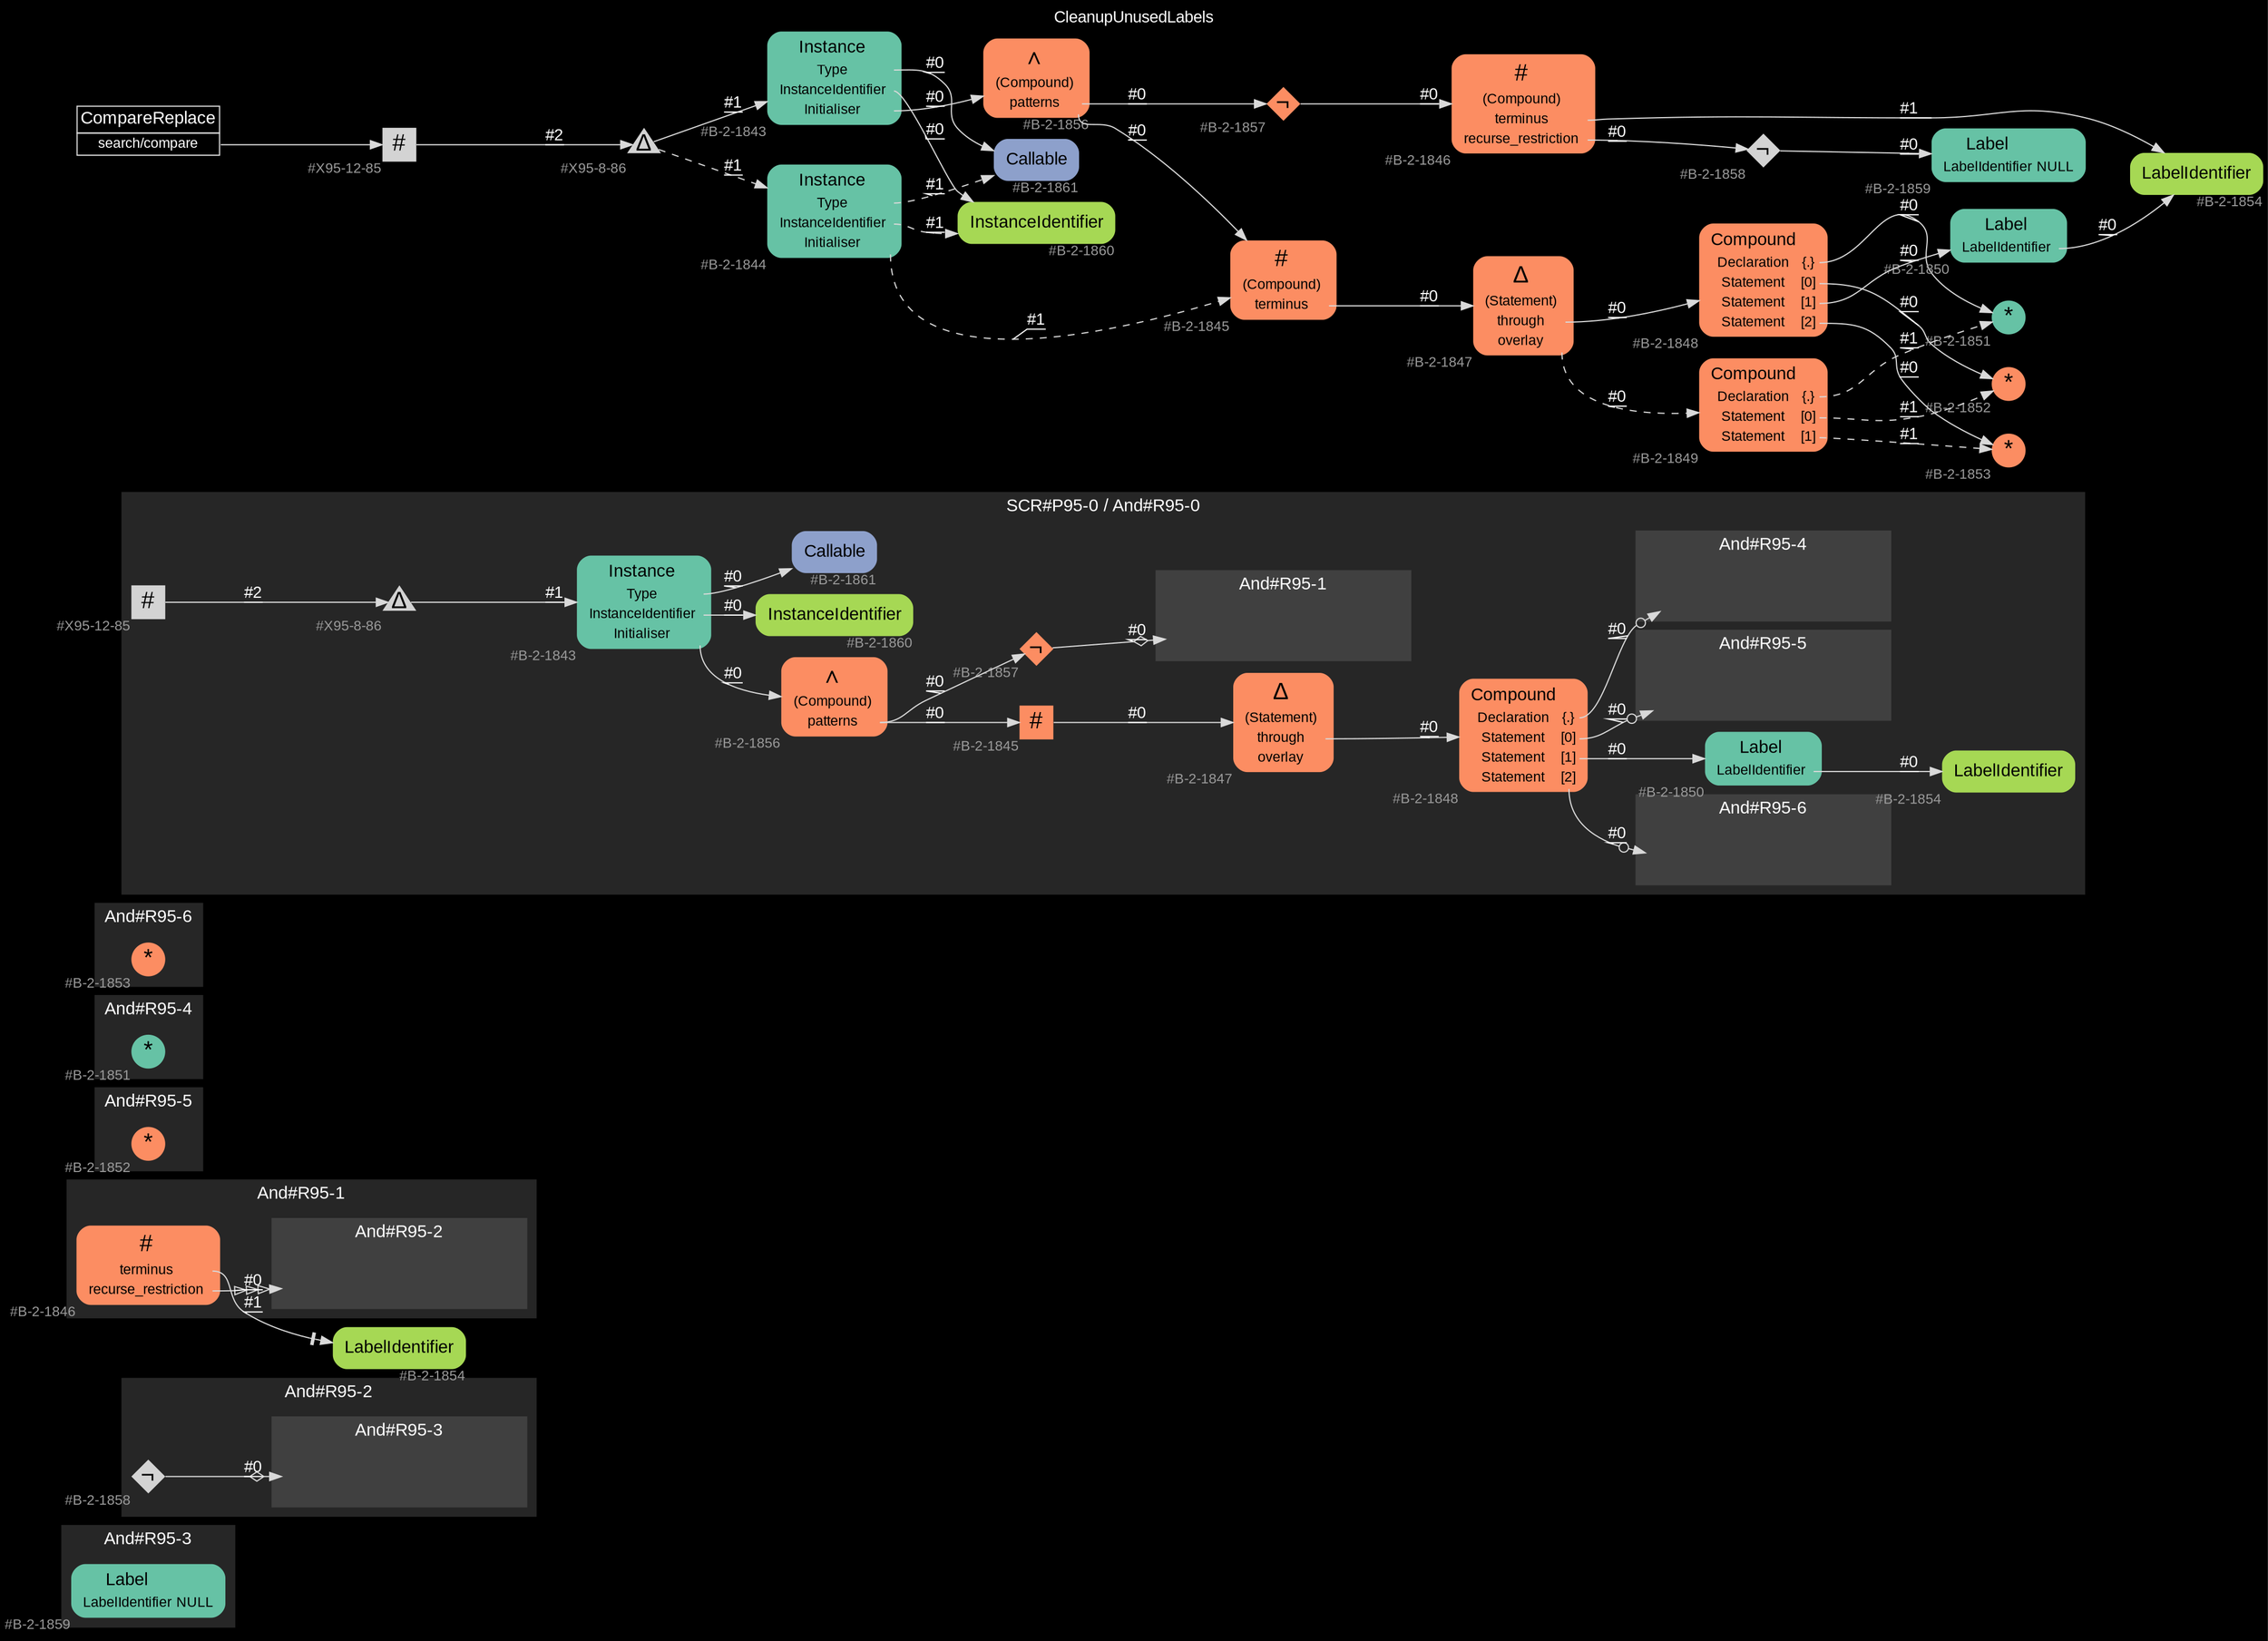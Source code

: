 digraph "CleanupUnusedLabels" {
label = "CleanupUnusedLabels"
labelloc = t
graph [
    rankdir = "LR"
    ranksep = 0.3
    bgcolor = black
    color = grey85
    fontcolor = white
    fontname = "Arial"
];
node [
    fontname = "Arial"
];
edge [
    fontname = "Arial"
];

// -------------------- figure And#R95-3 --------------------
// -------- region And#R95-3 ----------
subgraph "clusterAnd#R95-3" {
    label = "And#R95-3"
    style = "filled"
    color = gray15
    fontsize = "15"
    // -------- block And#R95-3/#B-2-1859 ----------
    "And#R95-3/#B-2-1859" [
        fillcolor = "/set28/1"
        xlabel = "#B-2-1859"
        fontsize = "12"
        fontcolor = grey60
        shape = "plaintext"
        label = <<TABLE BORDER="0" CELLBORDER="0" CELLSPACING="0">
         <TR><TD><FONT COLOR="black" POINT-SIZE="15">Label</FONT></TD></TR>
         <TR><TD><FONT COLOR="black" POINT-SIZE="12">LabelIdentifier</FONT></TD><TD PORT="port0"><FONT COLOR="black" POINT-SIZE="12">NULL</FONT></TD></TR>
        </TABLE>>
        style = "rounded,filled"
    ];
    
}


// -------------------- figure And#R95-2 --------------------
// -------- region And#R95-2 ----------
subgraph "clusterAnd#R95-2" {
    label = "And#R95-2"
    style = "filled"
    color = gray15
    fontsize = "15"
    // -------- block And#R95-2/#B-2-1858 ----------
    "And#R95-2/#B-2-1858" [
        xlabel = "#B-2-1858"
        fontsize = "12"
        fontcolor = grey60
        shape = "diamond"
        label = <<FONT COLOR="black" POINT-SIZE="20">¬</FONT>>
        style = "filled"
        penwidth = 0.0
        fixedsize = true
        width = 0.4
        height = 0.4
    ];
    
    // -------- region And#R95-2/And#R95-3 ----------
    subgraph "clusterAnd#R95-2/And#R95-3" {
        label = "And#R95-3"
        style = "filled"
        color = gray25
        fontsize = "15"
        // -------- block And#R95-2/And#R95-3/#B-2-1859 ----------
        "And#R95-2/And#R95-3/#B-2-1859" [
            fillcolor = "/set28/1"
            xlabel = "#B-2-1859"
            fontsize = "12"
            fontcolor = grey60
            shape = "none"
            style = "invisible"
        ];
        
    }
    
}

"And#R95-2/#B-2-1858" -> "And#R95-2/And#R95-3/#B-2-1859" [
    arrowhead="normalnoneodiamond"
    label = "#0"
    decorate = true
    color = grey85
    fontcolor = white
];


// -------------------- figure And#R95-1 --------------------
// -------- region And#R95-1 ----------
subgraph "clusterAnd#R95-1" {
    label = "And#R95-1"
    style = "filled"
    color = gray15
    fontsize = "15"
    // -------- block And#R95-1/#B-2-1846 ----------
    "And#R95-1/#B-2-1846" [
        fillcolor = "/set28/2"
        xlabel = "#B-2-1846"
        fontsize = "12"
        fontcolor = grey60
        shape = "plaintext"
        label = <<TABLE BORDER="0" CELLBORDER="0" CELLSPACING="0">
         <TR><TD><FONT COLOR="black" POINT-SIZE="20">#</FONT></TD></TR>
         <TR><TD><FONT COLOR="black" POINT-SIZE="12">terminus</FONT></TD><TD PORT="port0"></TD></TR>
         <TR><TD><FONT COLOR="black" POINT-SIZE="12">recurse_restriction</FONT></TD><TD PORT="port1"></TD></TR>
        </TABLE>>
        style = "rounded,filled"
    ];
    
    // -------- region And#R95-1/And#R95-2 ----------
    subgraph "clusterAnd#R95-1/And#R95-2" {
        label = "And#R95-2"
        style = "filled"
        color = gray25
        fontsize = "15"
        // -------- block And#R95-1/And#R95-2/#B-2-1858 ----------
        "And#R95-1/And#R95-2/#B-2-1858" [
            xlabel = "#B-2-1858"
            fontsize = "12"
            fontcolor = grey60
            shape = "none"
            style = "invisible"
        ];
        
    }
    
}

// -------- block And#R95-1/#B-2-1854 ----------
"And#R95-1/#B-2-1854" [
    fillcolor = "/set28/5"
    xlabel = "#B-2-1854"
    fontsize = "12"
    fontcolor = grey60
    shape = "plaintext"
    label = <<TABLE BORDER="0" CELLBORDER="0" CELLSPACING="0">
     <TR><TD><FONT COLOR="black" POINT-SIZE="15">LabelIdentifier</FONT></TD></TR>
    </TABLE>>
    style = "rounded,filled"
];

"And#R95-1/#B-2-1846":port0 -> "And#R95-1/#B-2-1854" [
    arrowhead="normalnonetee"
    label = "#1"
    decorate = true
    color = grey85
    fontcolor = white
];

"And#R95-1/#B-2-1846":port1 -> "And#R95-1/And#R95-2/#B-2-1858" [
    arrowhead="normalonormalonormalonormal"
    label = "#0"
    decorate = true
    color = grey85
    fontcolor = white
];


// -------------------- figure And#R95-5 --------------------
// -------- region And#R95-5 ----------
subgraph "clusterAnd#R95-5" {
    label = "And#R95-5"
    style = "filled"
    color = gray15
    fontsize = "15"
    // -------- block And#R95-5/#B-2-1852 ----------
    "And#R95-5/#B-2-1852" [
        fillcolor = "/set28/2"
        xlabel = "#B-2-1852"
        fontsize = "12"
        fontcolor = grey60
        shape = "circle"
        label = <<FONT COLOR="black" POINT-SIZE="20">*</FONT>>
        style = "filled"
        penwidth = 0.0
        fixedsize = true
        width = 0.4
        height = 0.4
    ];
    
}


// -------------------- figure And#R95-4 --------------------
// -------- region And#R95-4 ----------
subgraph "clusterAnd#R95-4" {
    label = "And#R95-4"
    style = "filled"
    color = gray15
    fontsize = "15"
    // -------- block And#R95-4/#B-2-1851 ----------
    "And#R95-4/#B-2-1851" [
        fillcolor = "/set28/1"
        xlabel = "#B-2-1851"
        fontsize = "12"
        fontcolor = grey60
        shape = "circle"
        label = <<FONT COLOR="black" POINT-SIZE="20">*</FONT>>
        style = "filled"
        penwidth = 0.0
        fixedsize = true
        width = 0.4
        height = 0.4
    ];
    
}


// -------------------- figure And#R95-6 --------------------
// -------- region And#R95-6 ----------
subgraph "clusterAnd#R95-6" {
    label = "And#R95-6"
    style = "filled"
    color = gray15
    fontsize = "15"
    // -------- block And#R95-6/#B-2-1853 ----------
    "And#R95-6/#B-2-1853" [
        fillcolor = "/set28/2"
        xlabel = "#B-2-1853"
        fontsize = "12"
        fontcolor = grey60
        shape = "circle"
        label = <<FONT COLOR="black" POINT-SIZE="20">*</FONT>>
        style = "filled"
        penwidth = 0.0
        fixedsize = true
        width = 0.4
        height = 0.4
    ];
    
}


// -------------------- figure And#R95-0 --------------------
// -------- region And#R95-0 ----------
subgraph "clusterAnd#R95-0" {
    label = "SCR#P95-0 / And#R95-0"
    style = "filled"
    color = gray15
    fontsize = "15"
    // -------- block And#R95-0/#B-2-1856 ----------
    "And#R95-0/#B-2-1856" [
        fillcolor = "/set28/2"
        xlabel = "#B-2-1856"
        fontsize = "12"
        fontcolor = grey60
        shape = "plaintext"
        label = <<TABLE BORDER="0" CELLBORDER="0" CELLSPACING="0">
         <TR><TD><FONT COLOR="black" POINT-SIZE="20">∧</FONT></TD></TR>
         <TR><TD><FONT COLOR="black" POINT-SIZE="12">(Compound)</FONT></TD><TD PORT="port0"></TD></TR>
         <TR><TD><FONT COLOR="black" POINT-SIZE="12">patterns</FONT></TD><TD PORT="port1"></TD></TR>
        </TABLE>>
        style = "rounded,filled"
    ];
    
    // -------- block And#R95-0/#X95-12-85 ----------
    "And#R95-0/#X95-12-85" [
        xlabel = "#X95-12-85"
        fontsize = "12"
        fontcolor = grey60
        shape = "square"
        label = <<FONT COLOR="black" POINT-SIZE="20">#</FONT>>
        style = "filled"
        penwidth = 0.0
        fixedsize = true
        width = 0.4
        height = 0.4
    ];
    
    // -------- block And#R95-0/#B-2-1850 ----------
    "And#R95-0/#B-2-1850" [
        fillcolor = "/set28/1"
        xlabel = "#B-2-1850"
        fontsize = "12"
        fontcolor = grey60
        shape = "plaintext"
        label = <<TABLE BORDER="0" CELLBORDER="0" CELLSPACING="0">
         <TR><TD><FONT COLOR="black" POINT-SIZE="15">Label</FONT></TD></TR>
         <TR><TD><FONT COLOR="black" POINT-SIZE="12">LabelIdentifier</FONT></TD><TD PORT="port0"></TD></TR>
        </TABLE>>
        style = "rounded,filled"
    ];
    
    // -------- block And#R95-0/#B-2-1861 ----------
    "And#R95-0/#B-2-1861" [
        fillcolor = "/set28/3"
        xlabel = "#B-2-1861"
        fontsize = "12"
        fontcolor = grey60
        shape = "plaintext"
        label = <<TABLE BORDER="0" CELLBORDER="0" CELLSPACING="0">
         <TR><TD><FONT COLOR="black" POINT-SIZE="15">Callable</FONT></TD></TR>
        </TABLE>>
        style = "rounded,filled"
    ];
    
    // -------- block And#R95-0/#B-2-1860 ----------
    "And#R95-0/#B-2-1860" [
        fillcolor = "/set28/5"
        xlabel = "#B-2-1860"
        fontsize = "12"
        fontcolor = grey60
        shape = "plaintext"
        label = <<TABLE BORDER="0" CELLBORDER="0" CELLSPACING="0">
         <TR><TD><FONT COLOR="black" POINT-SIZE="15">InstanceIdentifier</FONT></TD></TR>
        </TABLE>>
        style = "rounded,filled"
    ];
    
    // -------- block And#R95-0/#B-2-1843 ----------
    "And#R95-0/#B-2-1843" [
        fillcolor = "/set28/1"
        xlabel = "#B-2-1843"
        fontsize = "12"
        fontcolor = grey60
        shape = "plaintext"
        label = <<TABLE BORDER="0" CELLBORDER="0" CELLSPACING="0">
         <TR><TD><FONT COLOR="black" POINT-SIZE="15">Instance</FONT></TD></TR>
         <TR><TD><FONT COLOR="black" POINT-SIZE="12">Type</FONT></TD><TD PORT="port0"></TD></TR>
         <TR><TD><FONT COLOR="black" POINT-SIZE="12">InstanceIdentifier</FONT></TD><TD PORT="port1"></TD></TR>
         <TR><TD><FONT COLOR="black" POINT-SIZE="12">Initialiser</FONT></TD><TD PORT="port2"></TD></TR>
        </TABLE>>
        style = "rounded,filled"
    ];
    
    // -------- block And#R95-0/#B-2-1848 ----------
    "And#R95-0/#B-2-1848" [
        fillcolor = "/set28/2"
        xlabel = "#B-2-1848"
        fontsize = "12"
        fontcolor = grey60
        shape = "plaintext"
        label = <<TABLE BORDER="0" CELLBORDER="0" CELLSPACING="0">
         <TR><TD><FONT COLOR="black" POINT-SIZE="15">Compound</FONT></TD></TR>
         <TR><TD><FONT COLOR="black" POINT-SIZE="12">Declaration</FONT></TD><TD PORT="port0"><FONT COLOR="black" POINT-SIZE="12">{.}</FONT></TD></TR>
         <TR><TD><FONT COLOR="black" POINT-SIZE="12">Statement</FONT></TD><TD PORT="port1"><FONT COLOR="black" POINT-SIZE="12">[0]</FONT></TD></TR>
         <TR><TD><FONT COLOR="black" POINT-SIZE="12">Statement</FONT></TD><TD PORT="port2"><FONT COLOR="black" POINT-SIZE="12">[1]</FONT></TD></TR>
         <TR><TD><FONT COLOR="black" POINT-SIZE="12">Statement</FONT></TD><TD PORT="port3"><FONT COLOR="black" POINT-SIZE="12">[2]</FONT></TD></TR>
        </TABLE>>
        style = "rounded,filled"
    ];
    
    // -------- block And#R95-0/#B-2-1847 ----------
    "And#R95-0/#B-2-1847" [
        fillcolor = "/set28/2"
        xlabel = "#B-2-1847"
        fontsize = "12"
        fontcolor = grey60
        shape = "plaintext"
        label = <<TABLE BORDER="0" CELLBORDER="0" CELLSPACING="0">
         <TR><TD><FONT COLOR="black" POINT-SIZE="20">Δ</FONT></TD></TR>
         <TR><TD><FONT COLOR="black" POINT-SIZE="12">(Statement)</FONT></TD><TD PORT="port0"></TD></TR>
         <TR><TD><FONT COLOR="black" POINT-SIZE="12">through</FONT></TD><TD PORT="port1"></TD></TR>
         <TR><TD><FONT COLOR="black" POINT-SIZE="12">overlay</FONT></TD><TD PORT="port2"></TD></TR>
        </TABLE>>
        style = "rounded,filled"
    ];
    
    // -------- block And#R95-0/#B-2-1845 ----------
    "And#R95-0/#B-2-1845" [
        fillcolor = "/set28/2"
        xlabel = "#B-2-1845"
        fontsize = "12"
        fontcolor = grey60
        shape = "square"
        label = <<FONT COLOR="black" POINT-SIZE="20">#</FONT>>
        style = "filled"
        penwidth = 0.0
        fixedsize = true
        width = 0.4
        height = 0.4
    ];
    
    // -------- block And#R95-0/#X95-8-86 ----------
    "And#R95-0/#X95-8-86" [
        xlabel = "#X95-8-86"
        fontsize = "12"
        fontcolor = grey60
        shape = "triangle"
        label = <<FONT COLOR="black" POINT-SIZE="20">Δ</FONT>>
        style = "filled"
        penwidth = 0.0
        fixedsize = true
        width = 0.4
        height = 0.4
    ];
    
    // -------- block And#R95-0/#B-2-1857 ----------
    "And#R95-0/#B-2-1857" [
        fillcolor = "/set28/2"
        xlabel = "#B-2-1857"
        fontsize = "12"
        fontcolor = grey60
        shape = "diamond"
        label = <<FONT COLOR="black" POINT-SIZE="20">¬</FONT>>
        style = "filled"
        penwidth = 0.0
        fixedsize = true
        width = 0.4
        height = 0.4
    ];
    
    // -------- block And#R95-0/#B-2-1854 ----------
    "And#R95-0/#B-2-1854" [
        fillcolor = "/set28/5"
        xlabel = "#B-2-1854"
        fontsize = "12"
        fontcolor = grey60
        shape = "plaintext"
        label = <<TABLE BORDER="0" CELLBORDER="0" CELLSPACING="0">
         <TR><TD><FONT COLOR="black" POINT-SIZE="15">LabelIdentifier</FONT></TD></TR>
        </TABLE>>
        style = "rounded,filled"
    ];
    
    // -------- region And#R95-0/And#R95-1 ----------
    subgraph "clusterAnd#R95-0/And#R95-1" {
        label = "And#R95-1"
        style = "filled"
        color = gray25
        fontsize = "15"
        // -------- block And#R95-0/And#R95-1/#B-2-1846 ----------
        "And#R95-0/And#R95-1/#B-2-1846" [
            fillcolor = "/set28/2"
            xlabel = "#B-2-1846"
            fontsize = "12"
            fontcolor = grey60
            shape = "none"
            style = "invisible"
        ];
        
    }
    
    // -------- region And#R95-0/And#R95-4 ----------
    subgraph "clusterAnd#R95-0/And#R95-4" {
        label = "And#R95-4"
        style = "filled"
        color = gray25
        fontsize = "15"
        // -------- block And#R95-0/And#R95-4/#B-2-1851 ----------
        "And#R95-0/And#R95-4/#B-2-1851" [
            fillcolor = "/set28/1"
            xlabel = "#B-2-1851"
            fontsize = "12"
            fontcolor = grey60
            shape = "none"
            style = "invisible"
        ];
        
    }
    
    // -------- region And#R95-0/And#R95-5 ----------
    subgraph "clusterAnd#R95-0/And#R95-5" {
        label = "And#R95-5"
        style = "filled"
        color = gray25
        fontsize = "15"
        // -------- block And#R95-0/And#R95-5/#B-2-1852 ----------
        "And#R95-0/And#R95-5/#B-2-1852" [
            fillcolor = "/set28/2"
            xlabel = "#B-2-1852"
            fontsize = "12"
            fontcolor = grey60
            shape = "none"
            style = "invisible"
        ];
        
    }
    
    // -------- region And#R95-0/And#R95-6 ----------
    subgraph "clusterAnd#R95-0/And#R95-6" {
        label = "And#R95-6"
        style = "filled"
        color = gray25
        fontsize = "15"
        // -------- block And#R95-0/And#R95-6/#B-2-1853 ----------
        "And#R95-0/And#R95-6/#B-2-1853" [
            fillcolor = "/set28/2"
            xlabel = "#B-2-1853"
            fontsize = "12"
            fontcolor = grey60
            shape = "none"
            style = "invisible"
        ];
        
    }
    
}

"And#R95-0/#B-2-1856":port1 -> "And#R95-0/#B-2-1845" [
    label = "#0"
    decorate = true
    color = grey85
    fontcolor = white
];

"And#R95-0/#B-2-1856":port1 -> "And#R95-0/#B-2-1857" [
    label = "#0"
    decorate = true
    color = grey85
    fontcolor = white
];

"And#R95-0/#X95-12-85" -> "And#R95-0/#X95-8-86" [
    label = "#2"
    decorate = true
    color = grey85
    fontcolor = white
];

"And#R95-0/#B-2-1850":port0 -> "And#R95-0/#B-2-1854" [
    label = "#0"
    decorate = true
    color = grey85
    fontcolor = white
];

"And#R95-0/#B-2-1843":port0 -> "And#R95-0/#B-2-1861" [
    label = "#0"
    decorate = true
    color = grey85
    fontcolor = white
];

"And#R95-0/#B-2-1843":port1 -> "And#R95-0/#B-2-1860" [
    label = "#0"
    decorate = true
    color = grey85
    fontcolor = white
];

"And#R95-0/#B-2-1843":port2 -> "And#R95-0/#B-2-1856" [
    label = "#0"
    decorate = true
    color = grey85
    fontcolor = white
];

"And#R95-0/#B-2-1848":port0 -> "And#R95-0/And#R95-4/#B-2-1851" [
    arrowhead="normalnoneodot"
    label = "#0"
    decorate = true
    color = grey85
    fontcolor = white
];

"And#R95-0/#B-2-1848":port1 -> "And#R95-0/And#R95-5/#B-2-1852" [
    arrowhead="normalnoneodot"
    label = "#0"
    decorate = true
    color = grey85
    fontcolor = white
];

"And#R95-0/#B-2-1848":port2 -> "And#R95-0/#B-2-1850" [
    label = "#0"
    decorate = true
    color = grey85
    fontcolor = white
];

"And#R95-0/#B-2-1848":port3 -> "And#R95-0/And#R95-6/#B-2-1853" [
    arrowhead="normalnoneodot"
    label = "#0"
    decorate = true
    color = grey85
    fontcolor = white
];

"And#R95-0/#B-2-1847":port1 -> "And#R95-0/#B-2-1848" [
    label = "#0"
    decorate = true
    color = grey85
    fontcolor = white
];

"And#R95-0/#B-2-1845" -> "And#R95-0/#B-2-1847" [
    label = "#0"
    decorate = true
    color = grey85
    fontcolor = white
];

"And#R95-0/#X95-8-86" -> "And#R95-0/#B-2-1843" [
    label = "#1"
    decorate = true
    color = grey85
    fontcolor = white
];

"And#R95-0/#B-2-1857" -> "And#R95-0/And#R95-1/#B-2-1846" [
    arrowhead="normalnoneodiamond"
    label = "#0"
    decorate = true
    color = grey85
    fontcolor = white
];


// -------------------- transformation figure --------------------
// -------- block CR#X95-10-95 ----------
"CR#X95-10-95" [
    fillcolor = black
    fontsize = "12"
    fontcolor = grey60
    shape = "plaintext"
    label = <<TABLE BORDER="0" CELLBORDER="1" CELLSPACING="0">
     <TR><TD><FONT COLOR="white" POINT-SIZE="15">CompareReplace</FONT></TD></TR>
     <TR><TD PORT="port0"><FONT COLOR="white" POINT-SIZE="12">search/compare</FONT></TD></TR>
    </TABLE>>
    style = "filled"
    color = grey85
];

// -------- block #X95-12-85 ----------
"#X95-12-85" [
    xlabel = "#X95-12-85"
    fontsize = "12"
    fontcolor = grey60
    shape = "square"
    label = <<FONT COLOR="black" POINT-SIZE="20">#</FONT>>
    style = "filled"
    penwidth = 0.0
    fixedsize = true
    width = 0.4
    height = 0.4
];

// -------- block #X95-8-86 ----------
"#X95-8-86" [
    xlabel = "#X95-8-86"
    fontsize = "12"
    fontcolor = grey60
    shape = "triangle"
    label = <<FONT COLOR="black" POINT-SIZE="20">Δ</FONT>>
    style = "filled"
    penwidth = 0.0
    fixedsize = true
    width = 0.4
    height = 0.4
];

// -------- block #B-2-1843 ----------
"#B-2-1843" [
    fillcolor = "/set28/1"
    xlabel = "#B-2-1843"
    fontsize = "12"
    fontcolor = grey60
    shape = "plaintext"
    label = <<TABLE BORDER="0" CELLBORDER="0" CELLSPACING="0">
     <TR><TD><FONT COLOR="black" POINT-SIZE="15">Instance</FONT></TD></TR>
     <TR><TD><FONT COLOR="black" POINT-SIZE="12">Type</FONT></TD><TD PORT="port0"></TD></TR>
     <TR><TD><FONT COLOR="black" POINT-SIZE="12">InstanceIdentifier</FONT></TD><TD PORT="port1"></TD></TR>
     <TR><TD><FONT COLOR="black" POINT-SIZE="12">Initialiser</FONT></TD><TD PORT="port2"></TD></TR>
    </TABLE>>
    style = "rounded,filled"
];

// -------- block #B-2-1861 ----------
"#B-2-1861" [
    fillcolor = "/set28/3"
    xlabel = "#B-2-1861"
    fontsize = "12"
    fontcolor = grey60
    shape = "plaintext"
    label = <<TABLE BORDER="0" CELLBORDER="0" CELLSPACING="0">
     <TR><TD><FONT COLOR="black" POINT-SIZE="15">Callable</FONT></TD></TR>
    </TABLE>>
    style = "rounded,filled"
];

// -------- block #B-2-1860 ----------
"#B-2-1860" [
    fillcolor = "/set28/5"
    xlabel = "#B-2-1860"
    fontsize = "12"
    fontcolor = grey60
    shape = "plaintext"
    label = <<TABLE BORDER="0" CELLBORDER="0" CELLSPACING="0">
     <TR><TD><FONT COLOR="black" POINT-SIZE="15">InstanceIdentifier</FONT></TD></TR>
    </TABLE>>
    style = "rounded,filled"
];

// -------- block #B-2-1856 ----------
"#B-2-1856" [
    fillcolor = "/set28/2"
    xlabel = "#B-2-1856"
    fontsize = "12"
    fontcolor = grey60
    shape = "plaintext"
    label = <<TABLE BORDER="0" CELLBORDER="0" CELLSPACING="0">
     <TR><TD><FONT COLOR="black" POINT-SIZE="20">∧</FONT></TD></TR>
     <TR><TD><FONT COLOR="black" POINT-SIZE="12">(Compound)</FONT></TD><TD PORT="port0"></TD></TR>
     <TR><TD><FONT COLOR="black" POINT-SIZE="12">patterns</FONT></TD><TD PORT="port1"></TD></TR>
    </TABLE>>
    style = "rounded,filled"
];

// -------- block #B-2-1845 ----------
"#B-2-1845" [
    fillcolor = "/set28/2"
    xlabel = "#B-2-1845"
    fontsize = "12"
    fontcolor = grey60
    shape = "plaintext"
    label = <<TABLE BORDER="0" CELLBORDER="0" CELLSPACING="0">
     <TR><TD><FONT COLOR="black" POINT-SIZE="20">#</FONT></TD></TR>
     <TR><TD><FONT COLOR="black" POINT-SIZE="12">(Compound)</FONT></TD><TD PORT="port0"></TD></TR>
     <TR><TD><FONT COLOR="black" POINT-SIZE="12">terminus</FONT></TD><TD PORT="port1"></TD></TR>
    </TABLE>>
    style = "rounded,filled"
];

// -------- block #B-2-1847 ----------
"#B-2-1847" [
    fillcolor = "/set28/2"
    xlabel = "#B-2-1847"
    fontsize = "12"
    fontcolor = grey60
    shape = "plaintext"
    label = <<TABLE BORDER="0" CELLBORDER="0" CELLSPACING="0">
     <TR><TD><FONT COLOR="black" POINT-SIZE="20">Δ</FONT></TD></TR>
     <TR><TD><FONT COLOR="black" POINT-SIZE="12">(Statement)</FONT></TD><TD PORT="port0"></TD></TR>
     <TR><TD><FONT COLOR="black" POINT-SIZE="12">through</FONT></TD><TD PORT="port1"></TD></TR>
     <TR><TD><FONT COLOR="black" POINT-SIZE="12">overlay</FONT></TD><TD PORT="port2"></TD></TR>
    </TABLE>>
    style = "rounded,filled"
];

// -------- block #B-2-1848 ----------
"#B-2-1848" [
    fillcolor = "/set28/2"
    xlabel = "#B-2-1848"
    fontsize = "12"
    fontcolor = grey60
    shape = "plaintext"
    label = <<TABLE BORDER="0" CELLBORDER="0" CELLSPACING="0">
     <TR><TD><FONT COLOR="black" POINT-SIZE="15">Compound</FONT></TD></TR>
     <TR><TD><FONT COLOR="black" POINT-SIZE="12">Declaration</FONT></TD><TD PORT="port0"><FONT COLOR="black" POINT-SIZE="12">{.}</FONT></TD></TR>
     <TR><TD><FONT COLOR="black" POINT-SIZE="12">Statement</FONT></TD><TD PORT="port1"><FONT COLOR="black" POINT-SIZE="12">[0]</FONT></TD></TR>
     <TR><TD><FONT COLOR="black" POINT-SIZE="12">Statement</FONT></TD><TD PORT="port2"><FONT COLOR="black" POINT-SIZE="12">[1]</FONT></TD></TR>
     <TR><TD><FONT COLOR="black" POINT-SIZE="12">Statement</FONT></TD><TD PORT="port3"><FONT COLOR="black" POINT-SIZE="12">[2]</FONT></TD></TR>
    </TABLE>>
    style = "rounded,filled"
];

// -------- block #B-2-1851 ----------
"#B-2-1851" [
    fillcolor = "/set28/1"
    xlabel = "#B-2-1851"
    fontsize = "12"
    fontcolor = grey60
    shape = "circle"
    label = <<FONT COLOR="black" POINT-SIZE="20">*</FONT>>
    style = "filled"
    penwidth = 0.0
    fixedsize = true
    width = 0.4
    height = 0.4
];

// -------- block #B-2-1852 ----------
"#B-2-1852" [
    fillcolor = "/set28/2"
    xlabel = "#B-2-1852"
    fontsize = "12"
    fontcolor = grey60
    shape = "circle"
    label = <<FONT COLOR="black" POINT-SIZE="20">*</FONT>>
    style = "filled"
    penwidth = 0.0
    fixedsize = true
    width = 0.4
    height = 0.4
];

// -------- block #B-2-1850 ----------
"#B-2-1850" [
    fillcolor = "/set28/1"
    xlabel = "#B-2-1850"
    fontsize = "12"
    fontcolor = grey60
    shape = "plaintext"
    label = <<TABLE BORDER="0" CELLBORDER="0" CELLSPACING="0">
     <TR><TD><FONT COLOR="black" POINT-SIZE="15">Label</FONT></TD></TR>
     <TR><TD><FONT COLOR="black" POINT-SIZE="12">LabelIdentifier</FONT></TD><TD PORT="port0"></TD></TR>
    </TABLE>>
    style = "rounded,filled"
];

// -------- block #B-2-1854 ----------
"#B-2-1854" [
    fillcolor = "/set28/5"
    xlabel = "#B-2-1854"
    fontsize = "12"
    fontcolor = grey60
    shape = "plaintext"
    label = <<TABLE BORDER="0" CELLBORDER="0" CELLSPACING="0">
     <TR><TD><FONT COLOR="black" POINT-SIZE="15">LabelIdentifier</FONT></TD></TR>
    </TABLE>>
    style = "rounded,filled"
];

// -------- block #B-2-1853 ----------
"#B-2-1853" [
    fillcolor = "/set28/2"
    xlabel = "#B-2-1853"
    fontsize = "12"
    fontcolor = grey60
    shape = "circle"
    label = <<FONT COLOR="black" POINT-SIZE="20">*</FONT>>
    style = "filled"
    penwidth = 0.0
    fixedsize = true
    width = 0.4
    height = 0.4
];

// -------- block #B-2-1849 ----------
"#B-2-1849" [
    fillcolor = "/set28/2"
    xlabel = "#B-2-1849"
    fontsize = "12"
    fontcolor = grey60
    shape = "plaintext"
    label = <<TABLE BORDER="0" CELLBORDER="0" CELLSPACING="0">
     <TR><TD><FONT COLOR="black" POINT-SIZE="15">Compound</FONT></TD></TR>
     <TR><TD><FONT COLOR="black" POINT-SIZE="12">Declaration</FONT></TD><TD PORT="port0"><FONT COLOR="black" POINT-SIZE="12">{.}</FONT></TD></TR>
     <TR><TD><FONT COLOR="black" POINT-SIZE="12">Statement</FONT></TD><TD PORT="port1"><FONT COLOR="black" POINT-SIZE="12">[0]</FONT></TD></TR>
     <TR><TD><FONT COLOR="black" POINT-SIZE="12">Statement</FONT></TD><TD PORT="port2"><FONT COLOR="black" POINT-SIZE="12">[1]</FONT></TD></TR>
    </TABLE>>
    style = "rounded,filled"
];

// -------- block #B-2-1857 ----------
"#B-2-1857" [
    fillcolor = "/set28/2"
    xlabel = "#B-2-1857"
    fontsize = "12"
    fontcolor = grey60
    shape = "diamond"
    label = <<FONT COLOR="black" POINT-SIZE="20">¬</FONT>>
    style = "filled"
    penwidth = 0.0
    fixedsize = true
    width = 0.4
    height = 0.4
];

// -------- block #B-2-1846 ----------
"#B-2-1846" [
    fillcolor = "/set28/2"
    xlabel = "#B-2-1846"
    fontsize = "12"
    fontcolor = grey60
    shape = "plaintext"
    label = <<TABLE BORDER="0" CELLBORDER="0" CELLSPACING="0">
     <TR><TD><FONT COLOR="black" POINT-SIZE="20">#</FONT></TD></TR>
     <TR><TD><FONT COLOR="black" POINT-SIZE="12">(Compound)</FONT></TD><TD PORT="port0"></TD></TR>
     <TR><TD><FONT COLOR="black" POINT-SIZE="12">terminus</FONT></TD><TD PORT="port1"></TD></TR>
     <TR><TD><FONT COLOR="black" POINT-SIZE="12">recurse_restriction</FONT></TD><TD PORT="port2"></TD></TR>
    </TABLE>>
    style = "rounded,filled"
];

// -------- block #B-2-1858 ----------
"#B-2-1858" [
    xlabel = "#B-2-1858"
    fontsize = "12"
    fontcolor = grey60
    shape = "diamond"
    label = <<FONT COLOR="black" POINT-SIZE="20">¬</FONT>>
    style = "filled"
    penwidth = 0.0
    fixedsize = true
    width = 0.4
    height = 0.4
];

// -------- block #B-2-1859 ----------
"#B-2-1859" [
    fillcolor = "/set28/1"
    xlabel = "#B-2-1859"
    fontsize = "12"
    fontcolor = grey60
    shape = "plaintext"
    label = <<TABLE BORDER="0" CELLBORDER="0" CELLSPACING="0">
     <TR><TD><FONT COLOR="black" POINT-SIZE="15">Label</FONT></TD></TR>
     <TR><TD><FONT COLOR="black" POINT-SIZE="12">LabelIdentifier</FONT></TD><TD PORT="port0"><FONT COLOR="black" POINT-SIZE="12">NULL</FONT></TD></TR>
    </TABLE>>
    style = "rounded,filled"
];

// -------- block #B-2-1844 ----------
"#B-2-1844" [
    fillcolor = "/set28/1"
    xlabel = "#B-2-1844"
    fontsize = "12"
    fontcolor = grey60
    shape = "plaintext"
    label = <<TABLE BORDER="0" CELLBORDER="0" CELLSPACING="0">
     <TR><TD><FONT COLOR="black" POINT-SIZE="15">Instance</FONT></TD></TR>
     <TR><TD><FONT COLOR="black" POINT-SIZE="12">Type</FONT></TD><TD PORT="port0"></TD></TR>
     <TR><TD><FONT COLOR="black" POINT-SIZE="12">InstanceIdentifier</FONT></TD><TD PORT="port1"></TD></TR>
     <TR><TD><FONT COLOR="black" POINT-SIZE="12">Initialiser</FONT></TD><TD PORT="port2"></TD></TR>
    </TABLE>>
    style = "rounded,filled"
];

"CR#X95-10-95":port0 -> "#X95-12-85" [
    label = ""
    decorate = true
    color = grey85
    fontcolor = white
];

"#X95-12-85" -> "#X95-8-86" [
    label = "#2"
    decorate = true
    color = grey85
    fontcolor = white
];

"#X95-8-86" -> "#B-2-1843" [
    label = "#1"
    decorate = true
    color = grey85
    fontcolor = white
];

"#X95-8-86" -> "#B-2-1844" [
    style="dashed"
    label = "#1"
    decorate = true
    color = grey85
    fontcolor = white
];

"#B-2-1843":port0 -> "#B-2-1861" [
    label = "#0"
    decorate = true
    color = grey85
    fontcolor = white
];

"#B-2-1843":port1 -> "#B-2-1860" [
    label = "#0"
    decorate = true
    color = grey85
    fontcolor = white
];

"#B-2-1843":port2 -> "#B-2-1856" [
    label = "#0"
    decorate = true
    color = grey85
    fontcolor = white
];

"#B-2-1856":port1 -> "#B-2-1845" [
    label = "#0"
    decorate = true
    color = grey85
    fontcolor = white
];

"#B-2-1856":port1 -> "#B-2-1857" [
    label = "#0"
    decorate = true
    color = grey85
    fontcolor = white
];

"#B-2-1845":port1 -> "#B-2-1847" [
    label = "#0"
    decorate = true
    color = grey85
    fontcolor = white
];

"#B-2-1847":port1 -> "#B-2-1848" [
    label = "#0"
    decorate = true
    color = grey85
    fontcolor = white
];

"#B-2-1847":port2 -> "#B-2-1849" [
    style="dashed"
    label = "#0"
    decorate = true
    color = grey85
    fontcolor = white
];

"#B-2-1848":port0 -> "#B-2-1851" [
    label = "#0"
    decorate = true
    color = grey85
    fontcolor = white
];

"#B-2-1848":port1 -> "#B-2-1852" [
    label = "#0"
    decorate = true
    color = grey85
    fontcolor = white
];

"#B-2-1848":port2 -> "#B-2-1850" [
    label = "#0"
    decorate = true
    color = grey85
    fontcolor = white
];

"#B-2-1848":port3 -> "#B-2-1853" [
    label = "#0"
    decorate = true
    color = grey85
    fontcolor = white
];

"#B-2-1850":port0 -> "#B-2-1854" [
    label = "#0"
    decorate = true
    color = grey85
    fontcolor = white
];

"#B-2-1849":port0 -> "#B-2-1851" [
    style="dashed"
    label = "#1"
    decorate = true
    color = grey85
    fontcolor = white
];

"#B-2-1849":port1 -> "#B-2-1852" [
    style="dashed"
    label = "#1"
    decorate = true
    color = grey85
    fontcolor = white
];

"#B-2-1849":port2 -> "#B-2-1853" [
    style="dashed"
    label = "#1"
    decorate = true
    color = grey85
    fontcolor = white
];

"#B-2-1857" -> "#B-2-1846" [
    label = "#0"
    decorate = true
    color = grey85
    fontcolor = white
];

"#B-2-1846":port1 -> "#B-2-1854" [
    label = "#1"
    decorate = true
    color = grey85
    fontcolor = white
];

"#B-2-1846":port2 -> "#B-2-1858" [
    label = "#0"
    decorate = true
    color = grey85
    fontcolor = white
];

"#B-2-1858" -> "#B-2-1859" [
    label = "#0"
    decorate = true
    color = grey85
    fontcolor = white
];

"#B-2-1844":port0 -> "#B-2-1861" [
    style="dashed"
    label = "#1"
    decorate = true
    color = grey85
    fontcolor = white
];

"#B-2-1844":port1 -> "#B-2-1860" [
    style="dashed"
    label = "#1"
    decorate = true
    color = grey85
    fontcolor = white
];

"#B-2-1844":port2 -> "#B-2-1845" [
    style="dashed"
    label = "#1"
    decorate = true
    color = grey85
    fontcolor = white
];


}
